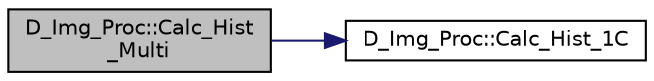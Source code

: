 digraph "D_Img_Proc::Calc_Hist_Multi"
{
 // LATEX_PDF_SIZE
  edge [fontname="Helvetica",fontsize="10",labelfontname="Helvetica",labelfontsize="10"];
  node [fontname="Helvetica",fontsize="10",shape=record];
  rankdir="LR";
  Node1 [label="D_Img_Proc::Calc_Hist\l_Multi",height=0.2,width=0.4,color="black", fillcolor="grey75", style="filled", fontcolor="black",tooltip=" "];
  Node1 -> Node2 [color="midnightblue",fontsize="10",style="solid",fontname="Helvetica"];
  Node2 [label="D_Img_Proc::Calc_Hist_1C",height=0.2,width=0.4,color="black", fillcolor="white", style="filled",URL="$class_d___img___proc.html#af934cdd724c218115c37d201c7f76490",tooltip=" "];
}
